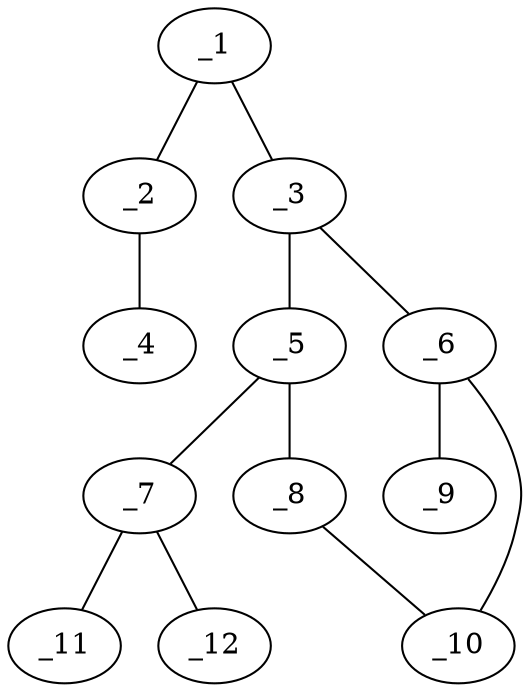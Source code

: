graph molid69587 {
	_1	 [charge=0,
		chem=1,
		symbol="C  ",
		x="4.5032",
		y="0.5194"];
	_2	 [charge=0,
		chem=1,
		symbol="C  ",
		x="5.3693",
		y="1.0194"];
	_1 -- _2	 [valence=1];
	_3	 [charge=0,
		chem=4,
		symbol="N  ",
		x="4.5032",
		y="-0.4806"];
	_1 -- _3	 [valence=1];
	_4	 [charge=0,
		chem=2,
		symbol="O  ",
		x="5.3693",
		y="2.0194"];
	_2 -- _4	 [valence=1];
	_5	 [charge=0,
		chem=1,
		symbol="C  ",
		x="3.6942",
		y="-1.0684"];
	_3 -- _5	 [valence=1];
	_6	 [charge=0,
		chem=1,
		symbol="C  ",
		x="5.3122",
		y="-1.0684"];
	_3 -- _6	 [valence=1];
	_7	 [charge=1,
		chem=4,
		symbol="N  ",
		x="2.7431",
		y="-0.7593"];
	_5 -- _7	 [valence=1];
	_8	 [charge=0,
		chem=1,
		symbol="C  ",
		x="4.0032",
		y="-2.0194"];
	_5 -- _8	 [valence=2];
	_9	 [charge=0,
		chem=1,
		symbol="C  ",
		x="6.2633",
		y="-0.7594"];
	_6 -- _9	 [valence=1];
	_10	 [charge=0,
		chem=4,
		symbol="N  ",
		x="5.0032",
		y="-2.0194"];
	_6 -- _10	 [valence=2];
	_11	 [charge=0,
		chem=2,
		symbol="O  ",
		x=2,
		y="-1.4285"];
	_7 -- _11	 [valence=2];
	_12	 [charge="-1",
		chem=2,
		symbol="O  ",
		x="2.5352",
		y="0.2188"];
	_7 -- _12	 [valence=1];
	_8 -- _10	 [valence=1];
}
